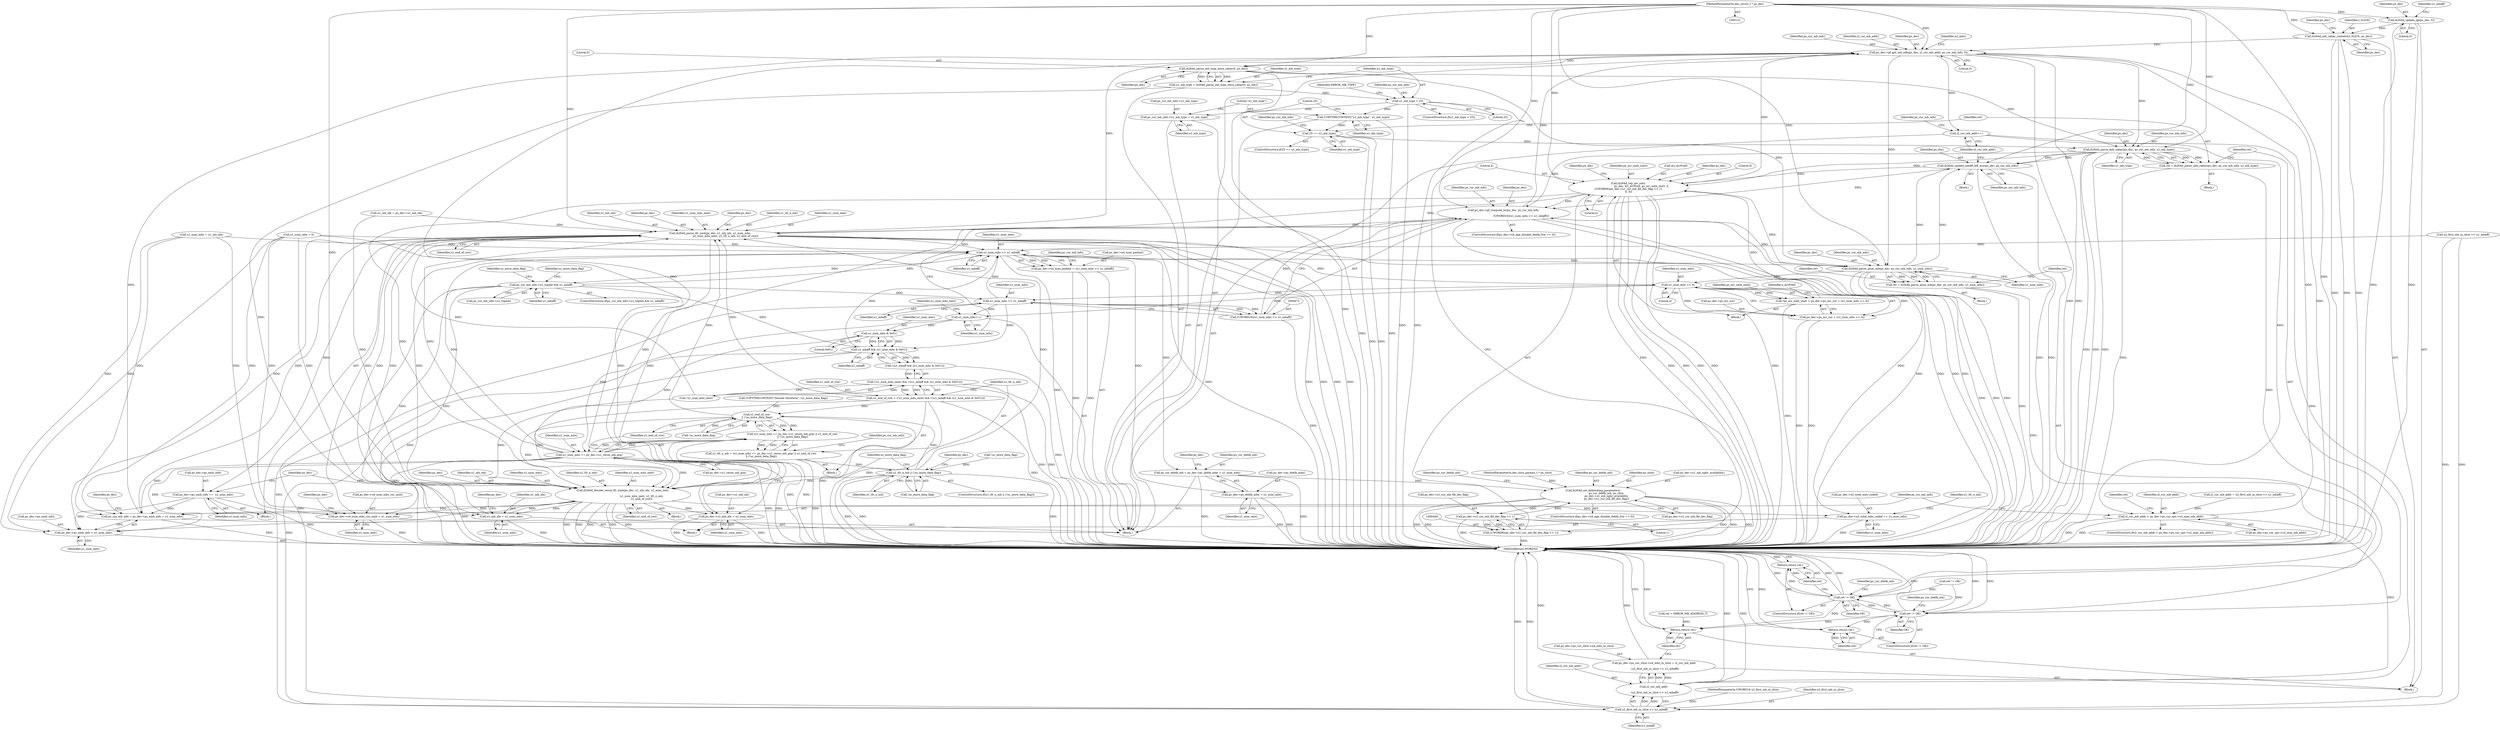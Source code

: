 digraph "0_Android_4a524d3a8ae9aa20c36430008e6bd429443f8f1d@API" {
"1000158" [label="(Call,ih264d_update_qp(ps_dec, 0))"];
"1000122" [label="(MethodParameterIn,dec_struct_t * ps_dec)"];
"1000197" [label="(Call,ih264d_init_cabac_contexts(I_SLICE, ps_dec))"];
"1000270" [label="(Call,ps_dec->pf_get_mb_info(ps_dec, i2_cur_mb_addr, ps_cur_mb_info, 0))"];
"1000325" [label="(Call,ih264d_parse_mb_type_intra_cabac(0, ps_dec))"];
"1000323" [label="(Call,u1_mb_type = ih264d_parse_mb_type_intra_cabac(0, ps_dec))"];
"1000329" [label="(Call,u1_mb_type > 25)"];
"1000334" [label="(Call,ps_cur_mb_info->u1_mb_type = u1_mb_type)"];
"1000339" [label="(Call,COPYTHECONTEXT(\"u1_mb_type\", u1_mb_type))"];
"1000343" [label="(Call,25 == u1_mb_type)"];
"1000375" [label="(Call,ih264d_parse_imb_cabac(ps_dec, ps_cur_mb_info, u1_mb_type))"];
"1000373" [label="(Call,ret = ih264d_parse_imb_cabac(ps_dec, ps_cur_mb_info, u1_mb_type))"];
"1000380" [label="(Call,ret != OK)"];
"1000361" [label="(Call,ret != OK)"];
"1000364" [label="(Return,return ret;)"];
"1000582" [label="(Return,return ret;)"];
"1000383" [label="(Return,return ret;)"];
"1000395" [label="(Call,ih264d_update_mbaff_left_nnz(ps_dec, ps_cur_mb_info))"];
"1000441" [label="(Call,ih264d_rep_mv_colz(\n                                ps_dec, &s_mvPred, ps_mv_nmb_start, 0,\n (UWORD8)(ps_dec->u1_cur_mb_fld_dec_flag << 1),\n 4, 4))"];
"1000469" [label="(Call,ps_dec->pf_compute_bs(ps_dec, ps_cur_mb_info,\n\n                                          (UWORD16)(u1_num_mbs >> u1_mbaff)))"];
"1000526" [label="(Call,ih264d_parse_tfr_nmb(ps_dec, u1_mb_idx, u1_num_mbs,\n                                     u1_num_mbs_next, u1_tfr_n_mb, u1_end_of_row))"];
"1000246" [label="(Call,ps_cur_mb_info = ps_dec->ps_nmb_info + u1_num_mbs)"];
"1000248" [label="(Call,ps_dec->ps_nmb_info + u1_num_mbs)"];
"1000253" [label="(Call,ps_dec->u4_num_mbs_cur_nmb = u1_num_mbs)"];
"1000262" [label="(Call,u1_num_mbs >> u1_mbaff)"];
"1000258" [label="(Call,ps_dec->u4_num_pmbair = (u1_num_mbs >> u1_mbaff))"];
"1000292" [label="(Call,ps_cur_deblk_mb = ps_dec->ps_deblk_mbn + u1_num_mbs)"];
"1000305" [label="(Call,ih264d_set_deblocking_parameters(\n                                ps_cur_deblk_mb, ps_slice,\n                                ps_dec->u1_mb_ngbr_availablity,\n                                ps_dec->u1_cur_mb_fld_dec_flag))"];
"1000449" [label="(Call,ps_dec->u1_cur_mb_fld_dec_flag << 1)"];
"1000447" [label="(Call,(UWORD8)(ps_dec->u1_cur_mb_fld_dec_flag << 1))"];
"1000294" [label="(Call,ps_dec->ps_deblk_mbn + u1_num_mbs)"];
"1000356" [label="(Call,ih264d_parse_ipcm_mb(ps_dec, ps_cur_mb_info, u1_num_mbs))"];
"1000354" [label="(Call,ret = ih264d_parse_ipcm_mb(ps_dec, ps_cur_mb_info, u1_num_mbs))"];
"1000435" [label="(Call,u1_num_mbs << 4)"];
"1000429" [label="(Call,*ps_mv_nmb_start = ps_dec->ps_mv_cur + (u1_num_mbs << 4))"];
"1000431" [label="(Call,ps_dec->ps_mv_cur + (u1_num_mbs << 4))"];
"1000474" [label="(Call,u1_num_mbs >> u1_mbaff)"];
"1000472" [label="(Call,(UWORD16)(u1_num_mbs >> u1_mbaff))"];
"1000477" [label="(Call,u1_num_mbs++)"];
"1000494" [label="(Call,u1_num_mbs & 0x01)"];
"1000492" [label="(Call,u1_mbaff && (u1_num_mbs & 0x01))"];
"1000491" [label="(Call,!(u1_mbaff && (u1_num_mbs & 0x01)))"];
"1000488" [label="(Call,(!u1_num_mbs_next) && (!(u1_mbaff && (u1_num_mbs & 0x01))))"];
"1000486" [label="(Call,u1_end_of_row = (!u1_num_mbs_next) && (!(u1_mbaff && (u1_num_mbs & 0x01))))"];
"1000505" [label="(Call,u1_end_of_row\n || (!uc_more_data_flag))"];
"1000499" [label="(Call,(u1_num_mbs == ps_dec->u1_recon_mb_grp) || u1_end_of_row\n || (!uc_more_data_flag))"];
"1000497" [label="(Call,u1_tfr_n_mb = (u1_num_mbs == ps_dec->u1_recon_mb_grp) || u1_end_of_row\n || (!uc_more_data_flag))"];
"1000516" [label="(Call,u1_tfr_n_mb || (!uc_more_data_flag))"];
"1000540" [label="(Call,ih264d_decode_recon_tfr_nmb(ps_dec, u1_mb_idx, u1_num_mbs,\n\n                                             u1_num_mbs_next, u1_tfr_n_mb,\n                                             u1_end_of_row))"];
"1000547" [label="(Call,ps_dec->u2_total_mbs_coded += u1_num_mbs)"];
"1000557" [label="(Call,u1_mb_idx = u1_num_mbs)"];
"1000560" [label="(Call,ps_dec->u1_mb_idx = u1_num_mbs)"];
"1000579" [label="(Call,u2_first_mb_in_slice << u1_mbaff)"];
"1000577" [label="(Call,i2_cur_mb_addr\n\n - (u2_first_mb_in_slice << u1_mbaff))"];
"1000571" [label="(Call,ps_dec->ps_cur_slice->u4_mbs_in_slice = i2_cur_mb_addr\n\n - (u2_first_mb_in_slice << u1_mbaff))"];
"1000500" [label="(Call,u1_num_mbs == ps_dec->u1_recon_mb_grp)"];
"1000401" [label="(Call,ps_cur_mb_info->u1_topmb && u1_mbaff)"];
"1000533" [label="(Call,ps_dec->ps_nmb_info +=  u1_num_mbs)"];
"1000398" [label="(Call,i2_cur_mb_addr++)"];
"1000232" [label="(Call,i2_cur_mb_addr > ps_dec->ps_cur_sps->u2_max_mb_addr)"];
"1000400" [label="(ControlStructure,if(ps_cur_mb_info->u1_topmb && u1_mbaff))"];
"1000124" [label="(MethodParameterIn,UWORD16 u2_first_mb_in_slice)"];
"1000241" [label="(Identifier,ret)"];
"1000359" [label="(Identifier,u1_num_mbs)"];
"1000491" [label="(Call,!(u1_mbaff && (u1_num_mbs & 0x01)))"];
"1000443" [label="(Call,&s_mvPred)"];
"1000527" [label="(Identifier,ps_dec)"];
"1000523" [label="(Identifier,ps_dec)"];
"1000544" [label="(Identifier,u1_num_mbs_next)"];
"1000507" [label="(Call,!uc_more_data_flag)"];
"1000463" [label="(ControlStructure,if(ps_dec->u4_app_disable_deblk_frm == 0))"];
"1000252" [label="(Identifier,u1_num_mbs)"];
"1000492" [label="(Call,u1_mbaff && (u1_num_mbs & 0x01))"];
"1000264" [label="(Identifier,u1_mbaff)"];
"1000399" [label="(Identifier,i2_cur_mb_addr)"];
"1000257" [label="(Identifier,u1_num_mbs)"];
"1000335" [label="(Call,ps_cur_mb_info->u1_mb_type)"];
"1000357" [label="(Identifier,ps_dec)"];
"1000272" [label="(Identifier,i2_cur_mb_addr)"];
"1000442" [label="(Identifier,ps_dec)"];
"1000547" [label="(Call,ps_dec->u2_total_mbs_coded += u1_num_mbs)"];
"1000364" [label="(Return,return ret;)"];
"1000472" [label="(Call,(UWORD16)(u1_num_mbs >> u1_mbaff))"];
"1000498" [label="(Identifier,u1_tfr_n_mb)"];
"1000302" [label="(Identifier,ps_dec)"];
"1000375" [label="(Call,ih264d_parse_imb_cabac(ps_dec, ps_cur_mb_info, u1_mb_type))"];
"1000548" [label="(Call,ps_dec->u2_total_mbs_coded)"];
"1000233" [label="(Identifier,i2_cur_mb_addr)"];
"1000405" [label="(Identifier,u1_mbaff)"];
"1000432" [label="(Call,ps_dec->ps_mv_cur)"];
"1000260" [label="(Identifier,ps_dec)"];
"1000553" [label="(Identifier,u1_tfr_n_mb)"];
"1000298" [label="(Identifier,u1_num_mbs)"];
"1000362" [label="(Identifier,ret)"];
"1000497" [label="(Call,u1_tfr_n_mb = (u1_num_mbs == ps_dec->u1_recon_mb_grp) || u1_end_of_row\n || (!uc_more_data_flag))"];
"1000450" [label="(Call,ps_dec->u1_cur_mb_fld_dec_flag)"];
"1000325" [label="(Call,ih264d_parse_mb_type_intra_cabac(0, ps_dec))"];
"1000308" [label="(Call,ps_dec->u1_mb_ngbr_availablity)"];
"1000470" [label="(Identifier,ps_dec)"];
"1000355" [label="(Identifier,ret)"];
"1000246" [label="(Call,ps_cur_mb_info = ps_dec->ps_nmb_info + u1_num_mbs)"];
"1000506" [label="(Identifier,u1_end_of_row)"];
"1000486" [label="(Call,u1_end_of_row = (!u1_num_mbs_next) && (!(u1_mbaff && (u1_num_mbs & 0x01))))"];
"1000316" [label="(Identifier,ps_cur_deblk_mb)"];
"1000270" [label="(Call,ps_dec->pf_get_mb_info(ps_dec, i2_cur_mb_addr, ps_cur_mb_info, 0))"];
"1000339" [label="(Call,COPYTHECONTEXT(\"u1_mb_type\", u1_mb_type))"];
"1000222" [label="(Block,)"];
"1000199" [label="(Identifier,ps_dec)"];
"1000423" [label="(Call,COPYTHECONTEXT(\"Decode Sliceterm\",!uc_more_data_flag))"];
"1000560" [label="(Call,ps_dec->u1_mb_idx = u1_num_mbs)"];
"1000361" [label="(Call,ret != OK)"];
"1000258" [label="(Call,ps_dec->u4_num_pmbair = (u1_num_mbs >> u1_mbaff))"];
"1000520" [label="(Block,)"];
"1000526" [label="(Call,ih264d_parse_tfr_nmb(ps_dec, u1_mb_idx, u1_num_mbs,\n                                     u1_num_mbs_next, u1_tfr_n_mb, u1_end_of_row))"];
"1000330" [label="(Identifier,u1_mb_type)"];
"1000299" [label="(ControlStructure,if(ps_dec->u4_app_disable_deblk_frm == 0))"];
"1000496" [label="(Literal,0x01)"];
"1000336" [label="(Identifier,ps_cur_mb_info)"];
"1000564" [label="(Identifier,u1_num_mbs)"];
"1000541" [label="(Identifier,ps_dec)"];
"1000517" [label="(Identifier,u1_tfr_n_mb)"];
"1000329" [label="(Call,u1_mb_type > 25)"];
"1000542" [label="(Identifier,u1_mb_idx)"];
"1000324" [label="(Identifier,u1_mb_type)"];
"1000123" [label="(MethodParameterIn,dec_slice_params_t * ps_slice)"];
"1000480" [label="(Identifier,u1_num_mbs_next)"];
"1000253" [label="(Call,ps_dec->u4_num_mbs_cur_nmb = u1_num_mbs)"];
"1000565" [label="(Identifier,uc_more_data_flag)"];
"1000513" [label="(Call,!uc_more_data_flag)"];
"1000381" [label="(Identifier,ret)"];
"1000333" [label="(Identifier,ERROR_MB_TYPE)"];
"1000429" [label="(Call,*ps_mv_nmb_start = ps_dec->ps_mv_cur + (u1_num_mbs << 4))"];
"1000159" [label="(Identifier,ps_dec)"];
"1000198" [label="(Identifier,I_SLICE)"];
"1000537" [label="(Identifier,u1_num_mbs)"];
"1000162" [label="(Identifier,u1_mbaff)"];
"1000505" [label="(Call,u1_end_of_row\n || (!uc_more_data_flag))"];
"1000327" [label="(Identifier,ps_dec)"];
"1000554" [label="(Call,u1_num_mbs = 0)"];
"1000341" [label="(Identifier,u1_mb_type)"];
"1000500" [label="(Call,u1_num_mbs == ps_dec->u1_recon_mb_grp)"];
"1000345" [label="(Identifier,u1_mb_type)"];
"1000259" [label="(Call,ps_dec->u4_num_pmbair)"];
"1000577" [label="(Call,i2_cur_mb_addr\n\n - (u2_first_mb_in_slice << u1_mbaff))"];
"1000571" [label="(Call,ps_dec->ps_cur_slice->u4_mbs_in_slice = i2_cur_mb_addr\n\n - (u2_first_mb_in_slice << u1_mbaff))"];
"1000376" [label="(Identifier,ps_dec)"];
"1000382" [label="(Identifier,OK)"];
"1000384" [label="(Identifier,ret)"];
"1000579" [label="(Call,u2_first_mb_in_slice << u1_mbaff)"];
"1000387" [label="(Identifier,ps_cur_deblk_mb)"];
"1000323" [label="(Call,u1_mb_type = ih264d_parse_mb_type_intra_cabac(0, ps_dec))"];
"1000326" [label="(Literal,0)"];
"1000446" [label="(Literal,0)"];
"1000306" [label="(Identifier,ps_cur_deblk_mb)"];
"1000437" [label="(Literal,4)"];
"1000530" [label="(Identifier,u1_num_mbs_next)"];
"1000350" [label="(Identifier,ps_cur_mb_info)"];
"1000232" [label="(Call,i2_cur_mb_addr > ps_dec->ps_cur_sps->u2_max_mb_addr)"];
"1000412" [label="(Identifier,uc_more_data_flag)"];
"1000511" [label="(Identifier,ps_cur_mb_info)"];
"1000543" [label="(Identifier,u1_num_mbs)"];
"1000396" [label="(Identifier,ps_dec)"];
"1000561" [label="(Call,ps_dec->u1_mb_idx)"];
"1000334" [label="(Call,ps_cur_mb_info->u1_mb_type = u1_mb_type)"];
"1000305" [label="(Call,ih264d_set_deblocking_parameters(\n                                ps_cur_deblk_mb, ps_slice,\n                                ps_dec->u1_mb_ngbr_availablity,\n                                ps_dec->u1_cur_mb_fld_dec_flag))"];
"1000427" [label="(Block,)"];
"1000474" [label="(Call,u1_num_mbs >> u1_mbaff)"];
"1000549" [label="(Identifier,ps_dec)"];
"1000216" [label="(Call,i2_cur_mb_addr = u2_first_mb_in_slice << u1_mbaff)"];
"1000582" [label="(Return,return ret;)"];
"1000540" [label="(Call,ih264d_decode_recon_tfr_nmb(ps_dec, u1_mb_idx, u1_num_mbs,\n\n                                             u1_num_mbs_next, u1_tfr_n_mb,\n                                             u1_end_of_row))"];
"1000379" [label="(ControlStructure,if(ret != OK))"];
"1000459" [label="(Identifier,ps_dec)"];
"1000263" [label="(Identifier,u1_num_mbs)"];
"1000493" [label="(Identifier,u1_mbaff)"];
"1000532" [label="(Identifier,u1_end_of_row)"];
"1000267" [label="(Identifier,ps_cur_mb_info)"];
"1000440" [label="(Identifier,s_mvPred)"];
"1000455" [label="(Literal,4)"];
"1000254" [label="(Call,ps_dec->u4_num_mbs_cur_nmb)"];
"1000488" [label="(Call,(!u1_num_mbs_next) && (!(u1_mbaff && (u1_num_mbs & 0x01))))"];
"1000535" [label="(Identifier,ps_dec)"];
"1000476" [label="(Identifier,u1_mbaff)"];
"1000499" [label="(Call,(u1_num_mbs == ps_dec->u1_recon_mb_grp) || u1_end_of_row\n || (!uc_more_data_flag))"];
"1000525" [label="(Block,)"];
"1000435" [label="(Call,u1_num_mbs << 4)"];
"1000343" [label="(Call,25 == u1_mb_type)"];
"1000342" [label="(ControlStructure,if(25 == u1_mb_type))"];
"1000383" [label="(Return,return ret;)"];
"1000558" [label="(Identifier,u1_mb_idx)"];
"1000583" [label="(Identifier,ret)"];
"1000380" [label="(Call,ret != OK)"];
"1000557" [label="(Call,u1_mb_idx = u1_num_mbs)"];
"1000447" [label="(Call,(UWORD8)(ps_dec->u1_cur_mb_fld_dec_flag << 1))"];
"1000534" [label="(Call,ps_dec->ps_nmb_info)"];
"1000292" [label="(Call,ps_cur_deblk_mb = ps_dec->ps_deblk_mbn + u1_num_mbs)"];
"1000377" [label="(Identifier,ps_cur_mb_info)"];
"1000441" [label="(Call,ih264d_rep_mv_colz(\n                                ps_dec, &s_mvPred, ps_mv_nmb_start, 0,\n (UWORD8)(ps_dec->u1_cur_mb_fld_dec_flag << 1),\n 4, 4))"];
"1000344" [label="(Literal,25)"];
"1000240" [label="(Call,ret = ERROR_MB_ADDRESS_T)"];
"1000531" [label="(Identifier,u1_tfr_n_mb)"];
"1000489" [label="(Call,!u1_num_mbs_next)"];
"1000234" [label="(Call,ps_dec->ps_cur_sps->u2_max_mb_addr)"];
"1000197" [label="(Call,ih264d_init_cabac_contexts(I_SLICE, ps_dec))"];
"1000475" [label="(Identifier,u1_num_mbs)"];
"1000248" [label="(Call,ps_dec->ps_nmb_info + u1_num_mbs)"];
"1000374" [label="(Identifier,ret)"];
"1000244" [label="(Block,)"];
"1000363" [label="(Identifier,OK)"];
"1000478" [label="(Identifier,u1_num_mbs)"];
"1000431" [label="(Call,ps_dec->ps_mv_cur + (u1_num_mbs << 4))"];
"1000407" [label="(Identifier,uc_more_data_flag)"];
"1000546" [label="(Identifier,u1_end_of_row)"];
"1000494" [label="(Call,u1_num_mbs & 0x01)"];
"1000516" [label="(Call,u1_tfr_n_mb || (!uc_more_data_flag))"];
"1000158" [label="(Call,ih264d_update_qp(ps_dec, 0))"];
"1000346" [label="(Block,)"];
"1000518" [label="(Call,!uc_more_data_flag)"];
"1000502" [label="(Call,ps_dec->u1_recon_mb_grp)"];
"1000271" [label="(Identifier,ps_dec)"];
"1000539" [label="(Block,)"];
"1000293" [label="(Identifier,ps_cur_deblk_mb)"];
"1000445" [label="(Identifier,ps_mv_nmb_start)"];
"1000545" [label="(Identifier,u1_tfr_n_mb)"];
"1000365" [label="(Identifier,ret)"];
"1000122" [label="(MethodParameterIn,dec_struct_t * ps_dec)"];
"1000401" [label="(Call,ps_cur_mb_info->u1_topmb && u1_mbaff)"];
"1000495" [label="(Identifier,u1_num_mbs)"];
"1000572" [label="(Call,ps_dec->ps_cur_slice->u4_mbs_in_slice)"];
"1000394" [label="(Block,)"];
"1000562" [label="(Identifier,ps_dec)"];
"1000471" [label="(Identifier,ps_cur_mb_info)"];
"1000449" [label="(Call,ps_dec->u1_cur_mb_fld_dec_flag << 1)"];
"1000276" [label="(Identifier,u2_mbx)"];
"1000262" [label="(Call,u1_num_mbs >> u1_mbaff)"];
"1000255" [label="(Identifier,ps_dec)"];
"1000294" [label="(Call,ps_dec->ps_deblk_mbn + u1_num_mbs)"];
"1000338" [label="(Identifier,u1_mb_type)"];
"1000529" [label="(Identifier,u1_num_mbs)"];
"1000580" [label="(Identifier,u2_first_mb_in_slice)"];
"1000192" [label="(Call,ret != OK)"];
"1000378" [label="(Identifier,u1_mb_type)"];
"1000477" [label="(Call,u1_num_mbs++)"];
"1000372" [label="(Block,)"];
"1000584" [label="(MethodReturn,WORD32)"];
"1000469" [label="(Call,ps_dec->pf_compute_bs(ps_dec, ps_cur_mb_info,\n\n                                          (UWORD16)(u1_num_mbs >> u1_mbaff)))"];
"1000454" [label="(Literal,4)"];
"1000218" [label="(Call,u2_first_mb_in_slice << u1_mbaff)"];
"1000436" [label="(Identifier,u1_num_mbs)"];
"1000210" [label="(Call,u1_num_mbs = u1_mb_idx)"];
"1000368" [label="(Identifier,ps_cur_deblk_mb)"];
"1000581" [label="(Identifier,u1_mbaff)"];
"1000295" [label="(Call,ps_dec->ps_deblk_mbn)"];
"1000125" [label="(Block,)"];
"1000247" [label="(Identifier,ps_cur_mb_info)"];
"1000354" [label="(Call,ret = ih264d_parse_ipcm_mb(ps_dec, ps_cur_mb_info, u1_num_mbs))"];
"1000578" [label="(Identifier,i2_cur_mb_addr)"];
"1000453" [label="(Literal,1)"];
"1000311" [label="(Call,ps_dec->u1_cur_mb_fld_dec_flag)"];
"1000395" [label="(Call,ih264d_update_mbaff_left_nnz(ps_dec, ps_cur_mb_info))"];
"1000397" [label="(Identifier,ps_cur_mb_info)"];
"1000205" [label="(Call,u1_mb_idx = ps_dec->u1_mb_idx)"];
"1000402" [label="(Call,ps_cur_mb_info->u1_topmb)"];
"1000559" [label="(Identifier,u1_num_mbs)"];
"1000501" [label="(Identifier,u1_num_mbs)"];
"1000328" [label="(ControlStructure,if(u1_mb_type > 25))"];
"1000249" [label="(Call,ps_dec->ps_nmb_info)"];
"1000487" [label="(Identifier,u1_end_of_row)"];
"1000515" [label="(ControlStructure,if(u1_tfr_n_mb || (!uc_more_data_flag)))"];
"1000273" [label="(Identifier,ps_cur_mb_info)"];
"1000356" [label="(Call,ih264d_parse_ipcm_mb(ps_dec, ps_cur_mb_info, u1_num_mbs))"];
"1000528" [label="(Identifier,u1_mb_idx)"];
"1000358" [label="(Identifier,ps_cur_mb_info)"];
"1000231" [label="(ControlStructure,if(i2_cur_mb_addr > ps_dec->ps_cur_sps->u2_max_mb_addr))"];
"1000373" [label="(Call,ret = ih264d_parse_imb_cabac(ps_dec, ps_cur_mb_info, u1_mb_type))"];
"1000331" [label="(Literal,25)"];
"1000551" [label="(Identifier,u1_num_mbs)"];
"1000340" [label="(Literal,\"u1_mb_type\")"];
"1000430" [label="(Identifier,ps_mv_nmb_start)"];
"1000398" [label="(Call,i2_cur_mb_addr++)"];
"1000360" [label="(ControlStructure,if(ret != OK))"];
"1000160" [label="(Literal,0)"];
"1000307" [label="(Identifier,ps_slice)"];
"1000202" [label="(Identifier,ps_dec)"];
"1000403" [label="(Identifier,ps_cur_mb_info)"];
"1000274" [label="(Literal,0)"];
"1000533" [label="(Call,ps_dec->ps_nmb_info +=  u1_num_mbs)"];
"1000158" -> "1000125"  [label="AST: "];
"1000158" -> "1000160"  [label="CFG: "];
"1000159" -> "1000158"  [label="AST: "];
"1000160" -> "1000158"  [label="AST: "];
"1000162" -> "1000158"  [label="CFG: "];
"1000158" -> "1000584"  [label="DDG: "];
"1000158" -> "1000584"  [label="DDG: "];
"1000122" -> "1000158"  [label="DDG: "];
"1000158" -> "1000197"  [label="DDG: "];
"1000122" -> "1000121"  [label="AST: "];
"1000122" -> "1000584"  [label="DDG: "];
"1000122" -> "1000197"  [label="DDG: "];
"1000122" -> "1000270"  [label="DDG: "];
"1000122" -> "1000325"  [label="DDG: "];
"1000122" -> "1000356"  [label="DDG: "];
"1000122" -> "1000375"  [label="DDG: "];
"1000122" -> "1000395"  [label="DDG: "];
"1000122" -> "1000441"  [label="DDG: "];
"1000122" -> "1000469"  [label="DDG: "];
"1000122" -> "1000526"  [label="DDG: "];
"1000122" -> "1000540"  [label="DDG: "];
"1000197" -> "1000125"  [label="AST: "];
"1000197" -> "1000199"  [label="CFG: "];
"1000198" -> "1000197"  [label="AST: "];
"1000199" -> "1000197"  [label="AST: "];
"1000202" -> "1000197"  [label="CFG: "];
"1000197" -> "1000584"  [label="DDG: "];
"1000197" -> "1000584"  [label="DDG: "];
"1000197" -> "1000584"  [label="DDG: "];
"1000197" -> "1000270"  [label="DDG: "];
"1000270" -> "1000244"  [label="AST: "];
"1000270" -> "1000274"  [label="CFG: "];
"1000271" -> "1000270"  [label="AST: "];
"1000272" -> "1000270"  [label="AST: "];
"1000273" -> "1000270"  [label="AST: "];
"1000274" -> "1000270"  [label="AST: "];
"1000276" -> "1000270"  [label="CFG: "];
"1000270" -> "1000584"  [label="DDG: "];
"1000270" -> "1000584"  [label="DDG: "];
"1000270" -> "1000584"  [label="DDG: "];
"1000441" -> "1000270"  [label="DDG: "];
"1000469" -> "1000270"  [label="DDG: "];
"1000540" -> "1000270"  [label="DDG: "];
"1000526" -> "1000270"  [label="DDG: "];
"1000232" -> "1000270"  [label="DDG: "];
"1000246" -> "1000270"  [label="DDG: "];
"1000270" -> "1000325"  [label="DDG: "];
"1000270" -> "1000356"  [label="DDG: "];
"1000270" -> "1000375"  [label="DDG: "];
"1000270" -> "1000398"  [label="DDG: "];
"1000325" -> "1000323"  [label="AST: "];
"1000325" -> "1000327"  [label="CFG: "];
"1000326" -> "1000325"  [label="AST: "];
"1000327" -> "1000325"  [label="AST: "];
"1000323" -> "1000325"  [label="CFG: "];
"1000325" -> "1000584"  [label="DDG: "];
"1000325" -> "1000323"  [label="DDG: "];
"1000325" -> "1000323"  [label="DDG: "];
"1000325" -> "1000356"  [label="DDG: "];
"1000325" -> "1000375"  [label="DDG: "];
"1000323" -> "1000244"  [label="AST: "];
"1000324" -> "1000323"  [label="AST: "];
"1000330" -> "1000323"  [label="CFG: "];
"1000323" -> "1000584"  [label="DDG: "];
"1000323" -> "1000329"  [label="DDG: "];
"1000329" -> "1000328"  [label="AST: "];
"1000329" -> "1000331"  [label="CFG: "];
"1000330" -> "1000329"  [label="AST: "];
"1000331" -> "1000329"  [label="AST: "];
"1000333" -> "1000329"  [label="CFG: "];
"1000336" -> "1000329"  [label="CFG: "];
"1000329" -> "1000584"  [label="DDG: "];
"1000329" -> "1000584"  [label="DDG: "];
"1000329" -> "1000334"  [label="DDG: "];
"1000329" -> "1000339"  [label="DDG: "];
"1000334" -> "1000244"  [label="AST: "];
"1000334" -> "1000338"  [label="CFG: "];
"1000335" -> "1000334"  [label="AST: "];
"1000338" -> "1000334"  [label="AST: "];
"1000340" -> "1000334"  [label="CFG: "];
"1000334" -> "1000584"  [label="DDG: "];
"1000339" -> "1000244"  [label="AST: "];
"1000339" -> "1000341"  [label="CFG: "];
"1000340" -> "1000339"  [label="AST: "];
"1000341" -> "1000339"  [label="AST: "];
"1000344" -> "1000339"  [label="CFG: "];
"1000339" -> "1000584"  [label="DDG: "];
"1000339" -> "1000343"  [label="DDG: "];
"1000343" -> "1000342"  [label="AST: "];
"1000343" -> "1000345"  [label="CFG: "];
"1000344" -> "1000343"  [label="AST: "];
"1000345" -> "1000343"  [label="AST: "];
"1000350" -> "1000343"  [label="CFG: "];
"1000374" -> "1000343"  [label="CFG: "];
"1000343" -> "1000584"  [label="DDG: "];
"1000343" -> "1000584"  [label="DDG: "];
"1000343" -> "1000375"  [label="DDG: "];
"1000375" -> "1000373"  [label="AST: "];
"1000375" -> "1000378"  [label="CFG: "];
"1000376" -> "1000375"  [label="AST: "];
"1000377" -> "1000375"  [label="AST: "];
"1000378" -> "1000375"  [label="AST: "];
"1000373" -> "1000375"  [label="CFG: "];
"1000375" -> "1000584"  [label="DDG: "];
"1000375" -> "1000584"  [label="DDG: "];
"1000375" -> "1000584"  [label="DDG: "];
"1000375" -> "1000373"  [label="DDG: "];
"1000375" -> "1000373"  [label="DDG: "];
"1000375" -> "1000373"  [label="DDG: "];
"1000375" -> "1000395"  [label="DDG: "];
"1000375" -> "1000395"  [label="DDG: "];
"1000375" -> "1000441"  [label="DDG: "];
"1000375" -> "1000469"  [label="DDG: "];
"1000373" -> "1000372"  [label="AST: "];
"1000374" -> "1000373"  [label="AST: "];
"1000381" -> "1000373"  [label="CFG: "];
"1000373" -> "1000584"  [label="DDG: "];
"1000373" -> "1000380"  [label="DDG: "];
"1000380" -> "1000379"  [label="AST: "];
"1000380" -> "1000382"  [label="CFG: "];
"1000381" -> "1000380"  [label="AST: "];
"1000382" -> "1000380"  [label="AST: "];
"1000384" -> "1000380"  [label="CFG: "];
"1000387" -> "1000380"  [label="CFG: "];
"1000380" -> "1000584"  [label="DDG: "];
"1000380" -> "1000584"  [label="DDG: "];
"1000380" -> "1000584"  [label="DDG: "];
"1000380" -> "1000361"  [label="DDG: "];
"1000192" -> "1000380"  [label="DDG: "];
"1000361" -> "1000380"  [label="DDG: "];
"1000380" -> "1000383"  [label="DDG: "];
"1000380" -> "1000582"  [label="DDG: "];
"1000361" -> "1000360"  [label="AST: "];
"1000361" -> "1000363"  [label="CFG: "];
"1000362" -> "1000361"  [label="AST: "];
"1000363" -> "1000361"  [label="AST: "];
"1000365" -> "1000361"  [label="CFG: "];
"1000368" -> "1000361"  [label="CFG: "];
"1000361" -> "1000584"  [label="DDG: "];
"1000361" -> "1000584"  [label="DDG: "];
"1000361" -> "1000584"  [label="DDG: "];
"1000354" -> "1000361"  [label="DDG: "];
"1000192" -> "1000361"  [label="DDG: "];
"1000361" -> "1000364"  [label="DDG: "];
"1000361" -> "1000582"  [label="DDG: "];
"1000364" -> "1000360"  [label="AST: "];
"1000364" -> "1000365"  [label="CFG: "];
"1000365" -> "1000364"  [label="AST: "];
"1000584" -> "1000364"  [label="CFG: "];
"1000364" -> "1000584"  [label="DDG: "];
"1000365" -> "1000364"  [label="DDG: "];
"1000582" -> "1000125"  [label="AST: "];
"1000582" -> "1000583"  [label="CFG: "];
"1000583" -> "1000582"  [label="AST: "];
"1000584" -> "1000582"  [label="CFG: "];
"1000582" -> "1000584"  [label="DDG: "];
"1000583" -> "1000582"  [label="DDG: "];
"1000240" -> "1000582"  [label="DDG: "];
"1000383" -> "1000379"  [label="AST: "];
"1000383" -> "1000384"  [label="CFG: "];
"1000384" -> "1000383"  [label="AST: "];
"1000584" -> "1000383"  [label="CFG: "];
"1000383" -> "1000584"  [label="DDG: "];
"1000384" -> "1000383"  [label="DDG: "];
"1000395" -> "1000394"  [label="AST: "];
"1000395" -> "1000397"  [label="CFG: "];
"1000396" -> "1000395"  [label="AST: "];
"1000397" -> "1000395"  [label="AST: "];
"1000399" -> "1000395"  [label="CFG: "];
"1000395" -> "1000584"  [label="DDG: "];
"1000395" -> "1000584"  [label="DDG: "];
"1000356" -> "1000395"  [label="DDG: "];
"1000356" -> "1000395"  [label="DDG: "];
"1000395" -> "1000441"  [label="DDG: "];
"1000395" -> "1000469"  [label="DDG: "];
"1000441" -> "1000427"  [label="AST: "];
"1000441" -> "1000455"  [label="CFG: "];
"1000442" -> "1000441"  [label="AST: "];
"1000443" -> "1000441"  [label="AST: "];
"1000445" -> "1000441"  [label="AST: "];
"1000446" -> "1000441"  [label="AST: "];
"1000447" -> "1000441"  [label="AST: "];
"1000454" -> "1000441"  [label="AST: "];
"1000455" -> "1000441"  [label="AST: "];
"1000459" -> "1000441"  [label="CFG: "];
"1000441" -> "1000584"  [label="DDG: "];
"1000441" -> "1000584"  [label="DDG: "];
"1000441" -> "1000584"  [label="DDG: "];
"1000441" -> "1000584"  [label="DDG: "];
"1000441" -> "1000584"  [label="DDG: "];
"1000356" -> "1000441"  [label="DDG: "];
"1000429" -> "1000441"  [label="DDG: "];
"1000447" -> "1000441"  [label="DDG: "];
"1000441" -> "1000469"  [label="DDG: "];
"1000441" -> "1000526"  [label="DDG: "];
"1000441" -> "1000540"  [label="DDG: "];
"1000469" -> "1000463"  [label="AST: "];
"1000469" -> "1000472"  [label="CFG: "];
"1000470" -> "1000469"  [label="AST: "];
"1000471" -> "1000469"  [label="AST: "];
"1000472" -> "1000469"  [label="AST: "];
"1000478" -> "1000469"  [label="CFG: "];
"1000469" -> "1000584"  [label="DDG: "];
"1000469" -> "1000584"  [label="DDG: "];
"1000469" -> "1000584"  [label="DDG: "];
"1000469" -> "1000584"  [label="DDG: "];
"1000356" -> "1000469"  [label="DDG: "];
"1000472" -> "1000469"  [label="DDG: "];
"1000469" -> "1000526"  [label="DDG: "];
"1000469" -> "1000540"  [label="DDG: "];
"1000526" -> "1000525"  [label="AST: "];
"1000526" -> "1000532"  [label="CFG: "];
"1000527" -> "1000526"  [label="AST: "];
"1000528" -> "1000526"  [label="AST: "];
"1000529" -> "1000526"  [label="AST: "];
"1000530" -> "1000526"  [label="AST: "];
"1000531" -> "1000526"  [label="AST: "];
"1000532" -> "1000526"  [label="AST: "];
"1000535" -> "1000526"  [label="CFG: "];
"1000526" -> "1000584"  [label="DDG: "];
"1000526" -> "1000584"  [label="DDG: "];
"1000526" -> "1000584"  [label="DDG: "];
"1000526" -> "1000584"  [label="DDG: "];
"1000526" -> "1000584"  [label="DDG: "];
"1000526" -> "1000246"  [label="DDG: "];
"1000526" -> "1000248"  [label="DDG: "];
"1000526" -> "1000253"  [label="DDG: "];
"1000526" -> "1000262"  [label="DDG: "];
"1000557" -> "1000526"  [label="DDG: "];
"1000205" -> "1000526"  [label="DDG: "];
"1000500" -> "1000526"  [label="DDG: "];
"1000489" -> "1000526"  [label="DDG: "];
"1000516" -> "1000526"  [label="DDG: "];
"1000505" -> "1000526"  [label="DDG: "];
"1000486" -> "1000526"  [label="DDG: "];
"1000526" -> "1000533"  [label="DDG: "];
"1000526" -> "1000547"  [label="DDG: "];
"1000526" -> "1000557"  [label="DDG: "];
"1000526" -> "1000560"  [label="DDG: "];
"1000246" -> "1000244"  [label="AST: "];
"1000246" -> "1000248"  [label="CFG: "];
"1000247" -> "1000246"  [label="AST: "];
"1000248" -> "1000246"  [label="AST: "];
"1000255" -> "1000246"  [label="CFG: "];
"1000246" -> "1000584"  [label="DDG: "];
"1000533" -> "1000246"  [label="DDG: "];
"1000500" -> "1000246"  [label="DDG: "];
"1000210" -> "1000246"  [label="DDG: "];
"1000554" -> "1000246"  [label="DDG: "];
"1000540" -> "1000246"  [label="DDG: "];
"1000248" -> "1000252"  [label="CFG: "];
"1000249" -> "1000248"  [label="AST: "];
"1000252" -> "1000248"  [label="AST: "];
"1000248" -> "1000584"  [label="DDG: "];
"1000533" -> "1000248"  [label="DDG: "];
"1000500" -> "1000248"  [label="DDG: "];
"1000210" -> "1000248"  [label="DDG: "];
"1000554" -> "1000248"  [label="DDG: "];
"1000540" -> "1000248"  [label="DDG: "];
"1000253" -> "1000244"  [label="AST: "];
"1000253" -> "1000257"  [label="CFG: "];
"1000254" -> "1000253"  [label="AST: "];
"1000257" -> "1000253"  [label="AST: "];
"1000260" -> "1000253"  [label="CFG: "];
"1000253" -> "1000584"  [label="DDG: "];
"1000500" -> "1000253"  [label="DDG: "];
"1000210" -> "1000253"  [label="DDG: "];
"1000554" -> "1000253"  [label="DDG: "];
"1000540" -> "1000253"  [label="DDG: "];
"1000262" -> "1000258"  [label="AST: "];
"1000262" -> "1000264"  [label="CFG: "];
"1000263" -> "1000262"  [label="AST: "];
"1000264" -> "1000262"  [label="AST: "];
"1000258" -> "1000262"  [label="CFG: "];
"1000262" -> "1000584"  [label="DDG: "];
"1000262" -> "1000258"  [label="DDG: "];
"1000262" -> "1000258"  [label="DDG: "];
"1000500" -> "1000262"  [label="DDG: "];
"1000210" -> "1000262"  [label="DDG: "];
"1000554" -> "1000262"  [label="DDG: "];
"1000540" -> "1000262"  [label="DDG: "];
"1000401" -> "1000262"  [label="DDG: "];
"1000492" -> "1000262"  [label="DDG: "];
"1000474" -> "1000262"  [label="DDG: "];
"1000218" -> "1000262"  [label="DDG: "];
"1000262" -> "1000292"  [label="DDG: "];
"1000262" -> "1000294"  [label="DDG: "];
"1000262" -> "1000356"  [label="DDG: "];
"1000262" -> "1000401"  [label="DDG: "];
"1000262" -> "1000435"  [label="DDG: "];
"1000258" -> "1000244"  [label="AST: "];
"1000259" -> "1000258"  [label="AST: "];
"1000267" -> "1000258"  [label="CFG: "];
"1000258" -> "1000584"  [label="DDG: "];
"1000258" -> "1000584"  [label="DDG: "];
"1000292" -> "1000244"  [label="AST: "];
"1000292" -> "1000294"  [label="CFG: "];
"1000293" -> "1000292"  [label="AST: "];
"1000294" -> "1000292"  [label="AST: "];
"1000302" -> "1000292"  [label="CFG: "];
"1000292" -> "1000584"  [label="DDG: "];
"1000292" -> "1000584"  [label="DDG: "];
"1000292" -> "1000305"  [label="DDG: "];
"1000305" -> "1000299"  [label="AST: "];
"1000305" -> "1000311"  [label="CFG: "];
"1000306" -> "1000305"  [label="AST: "];
"1000307" -> "1000305"  [label="AST: "];
"1000308" -> "1000305"  [label="AST: "];
"1000311" -> "1000305"  [label="AST: "];
"1000316" -> "1000305"  [label="CFG: "];
"1000305" -> "1000584"  [label="DDG: "];
"1000305" -> "1000584"  [label="DDG: "];
"1000305" -> "1000584"  [label="DDG: "];
"1000305" -> "1000584"  [label="DDG: "];
"1000305" -> "1000584"  [label="DDG: "];
"1000123" -> "1000305"  [label="DDG: "];
"1000449" -> "1000305"  [label="DDG: "];
"1000305" -> "1000449"  [label="DDG: "];
"1000449" -> "1000447"  [label="AST: "];
"1000449" -> "1000453"  [label="CFG: "];
"1000450" -> "1000449"  [label="AST: "];
"1000453" -> "1000449"  [label="AST: "];
"1000447" -> "1000449"  [label="CFG: "];
"1000449" -> "1000584"  [label="DDG: "];
"1000449" -> "1000447"  [label="DDG: "];
"1000449" -> "1000447"  [label="DDG: "];
"1000448" -> "1000447"  [label="AST: "];
"1000454" -> "1000447"  [label="CFG: "];
"1000447" -> "1000584"  [label="DDG: "];
"1000294" -> "1000298"  [label="CFG: "];
"1000295" -> "1000294"  [label="AST: "];
"1000298" -> "1000294"  [label="AST: "];
"1000294" -> "1000584"  [label="DDG: "];
"1000294" -> "1000584"  [label="DDG: "];
"1000356" -> "1000354"  [label="AST: "];
"1000356" -> "1000359"  [label="CFG: "];
"1000357" -> "1000356"  [label="AST: "];
"1000358" -> "1000356"  [label="AST: "];
"1000359" -> "1000356"  [label="AST: "];
"1000354" -> "1000356"  [label="CFG: "];
"1000356" -> "1000584"  [label="DDG: "];
"1000356" -> "1000584"  [label="DDG: "];
"1000356" -> "1000584"  [label="DDG: "];
"1000356" -> "1000354"  [label="DDG: "];
"1000356" -> "1000354"  [label="DDG: "];
"1000356" -> "1000354"  [label="DDG: "];
"1000356" -> "1000435"  [label="DDG: "];
"1000354" -> "1000346"  [label="AST: "];
"1000355" -> "1000354"  [label="AST: "];
"1000362" -> "1000354"  [label="CFG: "];
"1000354" -> "1000584"  [label="DDG: "];
"1000435" -> "1000431"  [label="AST: "];
"1000435" -> "1000437"  [label="CFG: "];
"1000436" -> "1000435"  [label="AST: "];
"1000437" -> "1000435"  [label="AST: "];
"1000431" -> "1000435"  [label="CFG: "];
"1000435" -> "1000429"  [label="DDG: "];
"1000435" -> "1000429"  [label="DDG: "];
"1000435" -> "1000431"  [label="DDG: "];
"1000435" -> "1000431"  [label="DDG: "];
"1000435" -> "1000474"  [label="DDG: "];
"1000435" -> "1000477"  [label="DDG: "];
"1000429" -> "1000427"  [label="AST: "];
"1000429" -> "1000431"  [label="CFG: "];
"1000430" -> "1000429"  [label="AST: "];
"1000431" -> "1000429"  [label="AST: "];
"1000440" -> "1000429"  [label="CFG: "];
"1000429" -> "1000584"  [label="DDG: "];
"1000432" -> "1000431"  [label="AST: "];
"1000431" -> "1000584"  [label="DDG: "];
"1000431" -> "1000584"  [label="DDG: "];
"1000474" -> "1000472"  [label="AST: "];
"1000474" -> "1000476"  [label="CFG: "];
"1000475" -> "1000474"  [label="AST: "];
"1000476" -> "1000474"  [label="AST: "];
"1000472" -> "1000474"  [label="CFG: "];
"1000474" -> "1000472"  [label="DDG: "];
"1000474" -> "1000472"  [label="DDG: "];
"1000401" -> "1000474"  [label="DDG: "];
"1000474" -> "1000477"  [label="DDG: "];
"1000474" -> "1000492"  [label="DDG: "];
"1000474" -> "1000579"  [label="DDG: "];
"1000473" -> "1000472"  [label="AST: "];
"1000472" -> "1000584"  [label="DDG: "];
"1000477" -> "1000244"  [label="AST: "];
"1000477" -> "1000478"  [label="CFG: "];
"1000478" -> "1000477"  [label="AST: "];
"1000480" -> "1000477"  [label="CFG: "];
"1000477" -> "1000494"  [label="DDG: "];
"1000477" -> "1000500"  [label="DDG: "];
"1000494" -> "1000492"  [label="AST: "];
"1000494" -> "1000496"  [label="CFG: "];
"1000495" -> "1000494"  [label="AST: "];
"1000496" -> "1000494"  [label="AST: "];
"1000492" -> "1000494"  [label="CFG: "];
"1000494" -> "1000492"  [label="DDG: "];
"1000494" -> "1000492"  [label="DDG: "];
"1000494" -> "1000500"  [label="DDG: "];
"1000492" -> "1000491"  [label="AST: "];
"1000492" -> "1000493"  [label="CFG: "];
"1000493" -> "1000492"  [label="AST: "];
"1000491" -> "1000492"  [label="CFG: "];
"1000492" -> "1000584"  [label="DDG: "];
"1000492" -> "1000491"  [label="DDG: "];
"1000492" -> "1000491"  [label="DDG: "];
"1000401" -> "1000492"  [label="DDG: "];
"1000492" -> "1000579"  [label="DDG: "];
"1000491" -> "1000488"  [label="AST: "];
"1000488" -> "1000491"  [label="CFG: "];
"1000491" -> "1000584"  [label="DDG: "];
"1000491" -> "1000488"  [label="DDG: "];
"1000488" -> "1000486"  [label="AST: "];
"1000488" -> "1000489"  [label="CFG: "];
"1000489" -> "1000488"  [label="AST: "];
"1000486" -> "1000488"  [label="CFG: "];
"1000488" -> "1000584"  [label="DDG: "];
"1000488" -> "1000584"  [label="DDG: "];
"1000488" -> "1000486"  [label="DDG: "];
"1000488" -> "1000486"  [label="DDG: "];
"1000489" -> "1000488"  [label="DDG: "];
"1000486" -> "1000222"  [label="AST: "];
"1000487" -> "1000486"  [label="AST: "];
"1000498" -> "1000486"  [label="CFG: "];
"1000486" -> "1000584"  [label="DDG: "];
"1000486" -> "1000584"  [label="DDG: "];
"1000486" -> "1000505"  [label="DDG: "];
"1000486" -> "1000540"  [label="DDG: "];
"1000505" -> "1000499"  [label="AST: "];
"1000505" -> "1000506"  [label="CFG: "];
"1000505" -> "1000507"  [label="CFG: "];
"1000506" -> "1000505"  [label="AST: "];
"1000507" -> "1000505"  [label="AST: "];
"1000499" -> "1000505"  [label="CFG: "];
"1000505" -> "1000584"  [label="DDG: "];
"1000505" -> "1000499"  [label="DDG: "];
"1000505" -> "1000499"  [label="DDG: "];
"1000516" -> "1000505"  [label="DDG: "];
"1000423" -> "1000505"  [label="DDG: "];
"1000507" -> "1000505"  [label="DDG: "];
"1000505" -> "1000540"  [label="DDG: "];
"1000499" -> "1000497"  [label="AST: "];
"1000499" -> "1000500"  [label="CFG: "];
"1000500" -> "1000499"  [label="AST: "];
"1000497" -> "1000499"  [label="CFG: "];
"1000499" -> "1000584"  [label="DDG: "];
"1000499" -> "1000584"  [label="DDG: "];
"1000499" -> "1000497"  [label="DDG: "];
"1000499" -> "1000497"  [label="DDG: "];
"1000500" -> "1000499"  [label="DDG: "];
"1000500" -> "1000499"  [label="DDG: "];
"1000497" -> "1000222"  [label="AST: "];
"1000498" -> "1000497"  [label="AST: "];
"1000511" -> "1000497"  [label="CFG: "];
"1000497" -> "1000584"  [label="DDG: "];
"1000497" -> "1000516"  [label="DDG: "];
"1000516" -> "1000515"  [label="AST: "];
"1000516" -> "1000517"  [label="CFG: "];
"1000516" -> "1000518"  [label="CFG: "];
"1000517" -> "1000516"  [label="AST: "];
"1000518" -> "1000516"  [label="AST: "];
"1000565" -> "1000516"  [label="CFG: "];
"1000523" -> "1000516"  [label="CFG: "];
"1000516" -> "1000584"  [label="DDG: "];
"1000516" -> "1000584"  [label="DDG: "];
"1000516" -> "1000584"  [label="DDG: "];
"1000518" -> "1000516"  [label="DDG: "];
"1000513" -> "1000516"  [label="DDG: "];
"1000516" -> "1000540"  [label="DDG: "];
"1000540" -> "1000539"  [label="AST: "];
"1000540" -> "1000546"  [label="CFG: "];
"1000541" -> "1000540"  [label="AST: "];
"1000542" -> "1000540"  [label="AST: "];
"1000543" -> "1000540"  [label="AST: "];
"1000544" -> "1000540"  [label="AST: "];
"1000545" -> "1000540"  [label="AST: "];
"1000546" -> "1000540"  [label="AST: "];
"1000549" -> "1000540"  [label="CFG: "];
"1000540" -> "1000584"  [label="DDG: "];
"1000540" -> "1000584"  [label="DDG: "];
"1000540" -> "1000584"  [label="DDG: "];
"1000540" -> "1000584"  [label="DDG: "];
"1000540" -> "1000584"  [label="DDG: "];
"1000557" -> "1000540"  [label="DDG: "];
"1000205" -> "1000540"  [label="DDG: "];
"1000500" -> "1000540"  [label="DDG: "];
"1000489" -> "1000540"  [label="DDG: "];
"1000540" -> "1000547"  [label="DDG: "];
"1000540" -> "1000557"  [label="DDG: "];
"1000540" -> "1000560"  [label="DDG: "];
"1000547" -> "1000520"  [label="AST: "];
"1000547" -> "1000551"  [label="CFG: "];
"1000548" -> "1000547"  [label="AST: "];
"1000551" -> "1000547"  [label="AST: "];
"1000553" -> "1000547"  [label="CFG: "];
"1000547" -> "1000584"  [label="DDG: "];
"1000557" -> "1000520"  [label="AST: "];
"1000557" -> "1000559"  [label="CFG: "];
"1000558" -> "1000557"  [label="AST: "];
"1000559" -> "1000557"  [label="AST: "];
"1000562" -> "1000557"  [label="CFG: "];
"1000557" -> "1000584"  [label="DDG: "];
"1000554" -> "1000557"  [label="DDG: "];
"1000560" -> "1000520"  [label="AST: "];
"1000560" -> "1000564"  [label="CFG: "];
"1000561" -> "1000560"  [label="AST: "];
"1000564" -> "1000560"  [label="AST: "];
"1000565" -> "1000560"  [label="CFG: "];
"1000560" -> "1000584"  [label="DDG: "];
"1000560" -> "1000584"  [label="DDG: "];
"1000554" -> "1000560"  [label="DDG: "];
"1000579" -> "1000577"  [label="AST: "];
"1000579" -> "1000581"  [label="CFG: "];
"1000580" -> "1000579"  [label="AST: "];
"1000581" -> "1000579"  [label="AST: "];
"1000577" -> "1000579"  [label="CFG: "];
"1000579" -> "1000584"  [label="DDG: "];
"1000579" -> "1000584"  [label="DDG: "];
"1000579" -> "1000577"  [label="DDG: "];
"1000579" -> "1000577"  [label="DDG: "];
"1000218" -> "1000579"  [label="DDG: "];
"1000218" -> "1000579"  [label="DDG: "];
"1000124" -> "1000579"  [label="DDG: "];
"1000401" -> "1000579"  [label="DDG: "];
"1000577" -> "1000571"  [label="AST: "];
"1000578" -> "1000577"  [label="AST: "];
"1000571" -> "1000577"  [label="CFG: "];
"1000577" -> "1000584"  [label="DDG: "];
"1000577" -> "1000584"  [label="DDG: "];
"1000577" -> "1000571"  [label="DDG: "];
"1000577" -> "1000571"  [label="DDG: "];
"1000232" -> "1000577"  [label="DDG: "];
"1000398" -> "1000577"  [label="DDG: "];
"1000571" -> "1000125"  [label="AST: "];
"1000572" -> "1000571"  [label="AST: "];
"1000583" -> "1000571"  [label="CFG: "];
"1000571" -> "1000584"  [label="DDG: "];
"1000571" -> "1000584"  [label="DDG: "];
"1000500" -> "1000502"  [label="CFG: "];
"1000501" -> "1000500"  [label="AST: "];
"1000502" -> "1000500"  [label="AST: "];
"1000506" -> "1000500"  [label="CFG: "];
"1000500" -> "1000584"  [label="DDG: "];
"1000500" -> "1000584"  [label="DDG: "];
"1000401" -> "1000400"  [label="AST: "];
"1000401" -> "1000402"  [label="CFG: "];
"1000401" -> "1000405"  [label="CFG: "];
"1000402" -> "1000401"  [label="AST: "];
"1000405" -> "1000401"  [label="AST: "];
"1000407" -> "1000401"  [label="CFG: "];
"1000412" -> "1000401"  [label="CFG: "];
"1000401" -> "1000584"  [label="DDG: "];
"1000401" -> "1000584"  [label="DDG: "];
"1000533" -> "1000525"  [label="AST: "];
"1000533" -> "1000537"  [label="CFG: "];
"1000534" -> "1000533"  [label="AST: "];
"1000537" -> "1000533"  [label="AST: "];
"1000549" -> "1000533"  [label="CFG: "];
"1000533" -> "1000584"  [label="DDG: "];
"1000398" -> "1000244"  [label="AST: "];
"1000398" -> "1000399"  [label="CFG: "];
"1000399" -> "1000398"  [label="AST: "];
"1000403" -> "1000398"  [label="CFG: "];
"1000398" -> "1000232"  [label="DDG: "];
"1000232" -> "1000231"  [label="AST: "];
"1000232" -> "1000234"  [label="CFG: "];
"1000233" -> "1000232"  [label="AST: "];
"1000234" -> "1000232"  [label="AST: "];
"1000241" -> "1000232"  [label="CFG: "];
"1000247" -> "1000232"  [label="CFG: "];
"1000232" -> "1000584"  [label="DDG: "];
"1000232" -> "1000584"  [label="DDG: "];
"1000216" -> "1000232"  [label="DDG: "];
}
